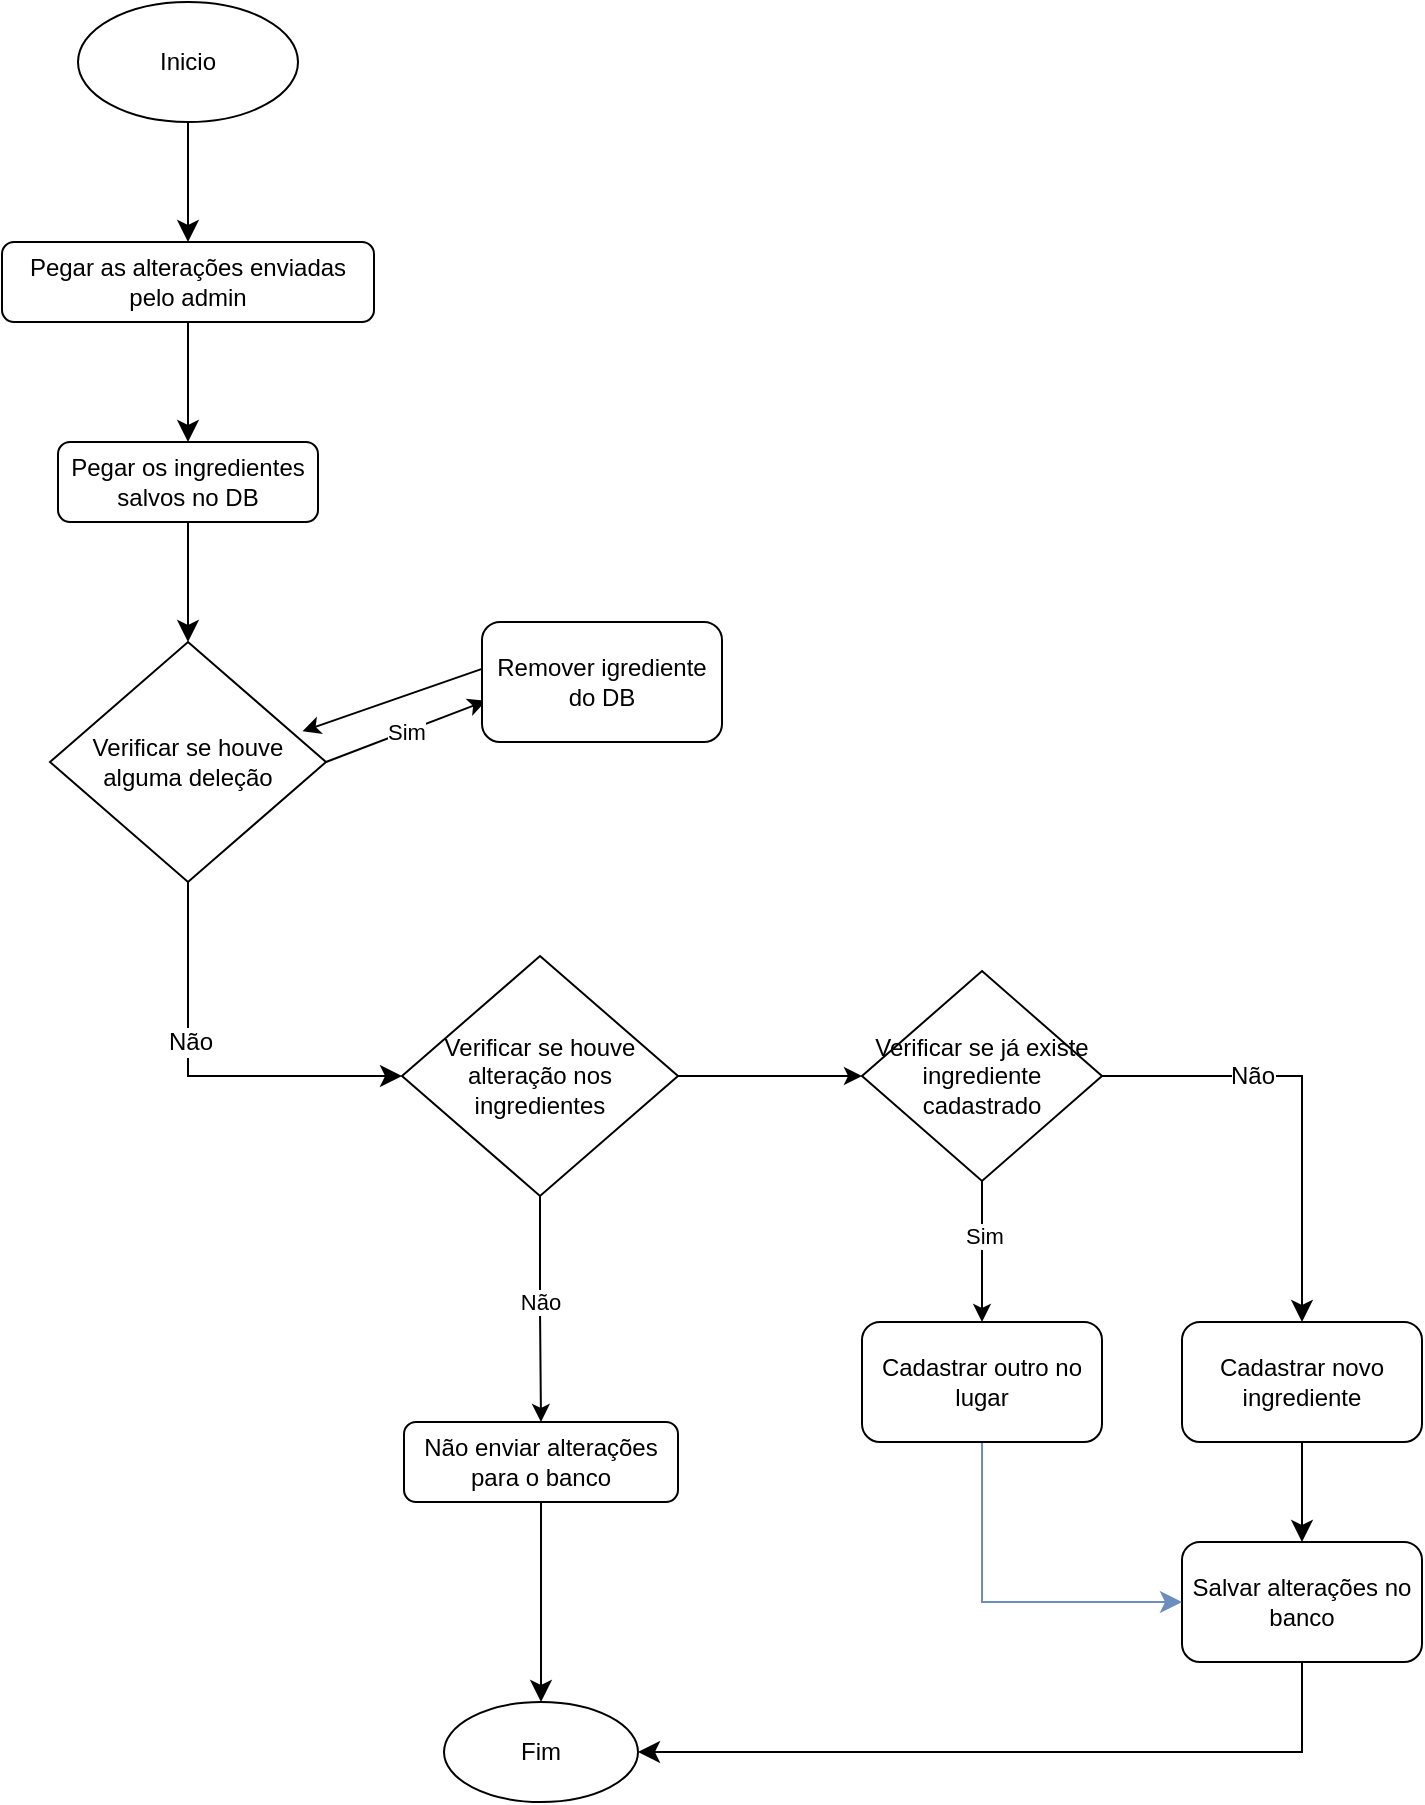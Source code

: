<mxfile version="23.1.5" type="device">
  <diagram id="C5RBs43oDa-KdzZeNtuy" name="Page-1">
    <mxGraphModel dx="2049" dy="1066" grid="1" gridSize="10" guides="1" tooltips="1" connect="1" arrows="1" fold="1" page="1" pageScale="1" pageWidth="827" pageHeight="1169" math="0" shadow="0">
      <root>
        <mxCell id="WIyWlLk6GJQsqaUBKTNV-0" />
        <mxCell id="WIyWlLk6GJQsqaUBKTNV-1" parent="WIyWlLk6GJQsqaUBKTNV-0" />
        <mxCell id="XBHnWaiwQgVuqUQzvNzM-3" style="edgeStyle=none;curved=1;rounded=0;orthogonalLoop=1;jettySize=auto;html=1;fontSize=12;startSize=8;endSize=8;" parent="WIyWlLk6GJQsqaUBKTNV-1" source="XBHnWaiwQgVuqUQzvNzM-0" target="XBHnWaiwQgVuqUQzvNzM-1" edge="1">
          <mxGeometry relative="1" as="geometry" />
        </mxCell>
        <mxCell id="XBHnWaiwQgVuqUQzvNzM-0" value="Inicio" style="ellipse;whiteSpace=wrap;html=1;" parent="WIyWlLk6GJQsqaUBKTNV-1" vertex="1">
          <mxGeometry x="118" y="40" width="110" height="60" as="geometry" />
        </mxCell>
        <mxCell id="XBHnWaiwQgVuqUQzvNzM-4" style="edgeStyle=none;curved=1;rounded=0;orthogonalLoop=1;jettySize=auto;html=1;fontSize=12;startSize=8;endSize=8;entryX=0.5;entryY=0;entryDx=0;entryDy=0;" parent="WIyWlLk6GJQsqaUBKTNV-1" source="XBHnWaiwQgVuqUQzvNzM-1" target="XBHnWaiwQgVuqUQzvNzM-11" edge="1">
          <mxGeometry relative="1" as="geometry" />
        </mxCell>
        <mxCell id="XBHnWaiwQgVuqUQzvNzM-1" value="Pegar as alterações enviadas pelo admin" style="rounded=1;whiteSpace=wrap;html=1;" parent="WIyWlLk6GJQsqaUBKTNV-1" vertex="1">
          <mxGeometry x="80" y="160" width="186" height="40" as="geometry" />
        </mxCell>
        <mxCell id="XBHnWaiwQgVuqUQzvNzM-7" style="edgeStyle=orthogonalEdgeStyle;rounded=0;orthogonalLoop=1;jettySize=auto;html=1;fontSize=12;startSize=8;endSize=8;entryX=0;entryY=0.5;entryDx=0;entryDy=0;exitX=0.5;exitY=1;exitDx=0;exitDy=0;" parent="WIyWlLk6GJQsqaUBKTNV-1" source="XBHnWaiwQgVuqUQzvNzM-2" target="XBHnWaiwQgVuqUQzvNzM-17" edge="1">
          <mxGeometry relative="1" as="geometry" />
        </mxCell>
        <mxCell id="XBHnWaiwQgVuqUQzvNzM-8" value="Não" style="edgeLabel;html=1;align=center;verticalAlign=middle;resizable=0;points=[];fontSize=12;" parent="XBHnWaiwQgVuqUQzvNzM-7" vertex="1" connectable="0">
          <mxGeometry x="-0.218" y="-2" relative="1" as="geometry">
            <mxPoint x="3" as="offset" />
          </mxGeometry>
        </mxCell>
        <mxCell id="koXxhAj0qqasAxv6l6Kb-0" style="rounded=0;orthogonalLoop=1;jettySize=auto;html=1;exitX=1;exitY=0.5;exitDx=0;exitDy=0;entryX=0.017;entryY=0.657;entryDx=0;entryDy=0;entryPerimeter=0;" edge="1" parent="WIyWlLk6GJQsqaUBKTNV-1" source="XBHnWaiwQgVuqUQzvNzM-2" target="XBHnWaiwQgVuqUQzvNzM-22">
          <mxGeometry relative="1" as="geometry" />
        </mxCell>
        <mxCell id="koXxhAj0qqasAxv6l6Kb-1" value="Sim" style="edgeLabel;html=1;align=center;verticalAlign=middle;resizable=0;points=[];" vertex="1" connectable="0" parent="koXxhAj0qqasAxv6l6Kb-0">
          <mxGeometry x="-0.009" relative="1" as="geometry">
            <mxPoint as="offset" />
          </mxGeometry>
        </mxCell>
        <mxCell id="XBHnWaiwQgVuqUQzvNzM-2" value="&lt;font style=&quot;font-size: 12px;&quot;&gt;Verificar se houve alguma deleção&lt;br&gt;&lt;/font&gt;" style="rhombus;whiteSpace=wrap;html=1;" parent="WIyWlLk6GJQsqaUBKTNV-1" vertex="1">
          <mxGeometry x="104" y="360" width="138" height="120" as="geometry" />
        </mxCell>
        <mxCell id="XBHnWaiwQgVuqUQzvNzM-10" style="edgeStyle=none;curved=1;rounded=0;orthogonalLoop=1;jettySize=auto;html=1;fontSize=12;startSize=8;endSize=8;" parent="WIyWlLk6GJQsqaUBKTNV-1" source="XBHnWaiwQgVuqUQzvNzM-6" target="XBHnWaiwQgVuqUQzvNzM-9" edge="1">
          <mxGeometry relative="1" as="geometry" />
        </mxCell>
        <mxCell id="XBHnWaiwQgVuqUQzvNzM-6" value="Não enviar alterações para o banco" style="rounded=1;whiteSpace=wrap;html=1;" parent="WIyWlLk6GJQsqaUBKTNV-1" vertex="1">
          <mxGeometry x="281" y="750" width="137" height="40" as="geometry" />
        </mxCell>
        <mxCell id="XBHnWaiwQgVuqUQzvNzM-9" value="Fim" style="ellipse;whiteSpace=wrap;html=1;" parent="WIyWlLk6GJQsqaUBKTNV-1" vertex="1">
          <mxGeometry x="301" y="890" width="97" height="50" as="geometry" />
        </mxCell>
        <mxCell id="XBHnWaiwQgVuqUQzvNzM-21" style="edgeStyle=none;curved=1;rounded=0;orthogonalLoop=1;jettySize=auto;html=1;entryX=0.5;entryY=0;entryDx=0;entryDy=0;fontSize=12;startSize=8;endSize=8;" parent="WIyWlLk6GJQsqaUBKTNV-1" source="XBHnWaiwQgVuqUQzvNzM-11" target="XBHnWaiwQgVuqUQzvNzM-2" edge="1">
          <mxGeometry relative="1" as="geometry" />
        </mxCell>
        <mxCell id="XBHnWaiwQgVuqUQzvNzM-11" value="Pegar os ingredientes salvos no DB" style="rounded=1;whiteSpace=wrap;html=1;" parent="WIyWlLk6GJQsqaUBKTNV-1" vertex="1">
          <mxGeometry x="108" y="260" width="130" height="40" as="geometry" />
        </mxCell>
        <mxCell id="koXxhAj0qqasAxv6l6Kb-5" style="edgeStyle=orthogonalEdgeStyle;rounded=0;orthogonalLoop=1;jettySize=auto;html=1;" edge="1" parent="WIyWlLk6GJQsqaUBKTNV-1" source="XBHnWaiwQgVuqUQzvNzM-17" target="XBHnWaiwQgVuqUQzvNzM-6">
          <mxGeometry relative="1" as="geometry" />
        </mxCell>
        <mxCell id="koXxhAj0qqasAxv6l6Kb-6" value="Não" style="edgeLabel;html=1;align=center;verticalAlign=middle;resizable=0;points=[];" vertex="1" connectable="0" parent="koXxhAj0qqasAxv6l6Kb-5">
          <mxGeometry x="-0.119" y="-3" relative="1" as="geometry">
            <mxPoint x="3" y="3" as="offset" />
          </mxGeometry>
        </mxCell>
        <mxCell id="koXxhAj0qqasAxv6l6Kb-7" style="edgeStyle=orthogonalEdgeStyle;rounded=0;orthogonalLoop=1;jettySize=auto;html=1;entryX=0;entryY=0.5;entryDx=0;entryDy=0;" edge="1" parent="WIyWlLk6GJQsqaUBKTNV-1" source="XBHnWaiwQgVuqUQzvNzM-17" target="XBHnWaiwQgVuqUQzvNzM-30">
          <mxGeometry relative="1" as="geometry" />
        </mxCell>
        <mxCell id="XBHnWaiwQgVuqUQzvNzM-17" value="Verificar se houve alteração nos ingredientes" style="rhombus;whiteSpace=wrap;html=1;" parent="WIyWlLk6GJQsqaUBKTNV-1" vertex="1">
          <mxGeometry x="280" y="517" width="138" height="120" as="geometry" />
        </mxCell>
        <mxCell id="koXxhAj0qqasAxv6l6Kb-3" style="rounded=0;orthogonalLoop=1;jettySize=auto;html=1;entryX=0.915;entryY=0.372;entryDx=0;entryDy=0;exitX=-0.003;exitY=0.393;exitDx=0;exitDy=0;exitPerimeter=0;entryPerimeter=0;" edge="1" parent="WIyWlLk6GJQsqaUBKTNV-1" source="XBHnWaiwQgVuqUQzvNzM-22" target="XBHnWaiwQgVuqUQzvNzM-2">
          <mxGeometry relative="1" as="geometry" />
        </mxCell>
        <mxCell id="XBHnWaiwQgVuqUQzvNzM-22" value="Remover igrediente do DB" style="rounded=1;whiteSpace=wrap;html=1;" parent="WIyWlLk6GJQsqaUBKTNV-1" vertex="1">
          <mxGeometry x="320" y="350" width="120" height="60" as="geometry" />
        </mxCell>
        <mxCell id="XBHnWaiwQgVuqUQzvNzM-39" style="edgeStyle=orthogonalEdgeStyle;rounded=0;orthogonalLoop=1;jettySize=auto;html=1;entryX=0.5;entryY=0;entryDx=0;entryDy=0;fontSize=12;startSize=8;endSize=8;exitX=1;exitY=0.5;exitDx=0;exitDy=0;" parent="WIyWlLk6GJQsqaUBKTNV-1" source="XBHnWaiwQgVuqUQzvNzM-30" target="XBHnWaiwQgVuqUQzvNzM-36" edge="1">
          <mxGeometry relative="1" as="geometry" />
        </mxCell>
        <mxCell id="XBHnWaiwQgVuqUQzvNzM-40" value="Não" style="edgeLabel;html=1;align=center;verticalAlign=middle;resizable=0;points=[];fontSize=12;" parent="XBHnWaiwQgVuqUQzvNzM-39" vertex="1" connectable="0">
          <mxGeometry x="-0.333" y="-5" relative="1" as="geometry">
            <mxPoint y="-5" as="offset" />
          </mxGeometry>
        </mxCell>
        <mxCell id="koXxhAj0qqasAxv6l6Kb-8" style="edgeStyle=orthogonalEdgeStyle;rounded=0;orthogonalLoop=1;jettySize=auto;html=1;" edge="1" parent="WIyWlLk6GJQsqaUBKTNV-1" source="XBHnWaiwQgVuqUQzvNzM-30" target="XBHnWaiwQgVuqUQzvNzM-54">
          <mxGeometry relative="1" as="geometry" />
        </mxCell>
        <mxCell id="koXxhAj0qqasAxv6l6Kb-9" value="Sim" style="edgeLabel;html=1;align=center;verticalAlign=middle;resizable=0;points=[];" vertex="1" connectable="0" parent="koXxhAj0qqasAxv6l6Kb-8">
          <mxGeometry x="-0.226" y="1" relative="1" as="geometry">
            <mxPoint as="offset" />
          </mxGeometry>
        </mxCell>
        <mxCell id="XBHnWaiwQgVuqUQzvNzM-30" value="Verificar se já existe ingrediente cadastrado" style="rhombus;whiteSpace=wrap;html=1;" parent="WIyWlLk6GJQsqaUBKTNV-1" vertex="1">
          <mxGeometry x="510" y="524.5" width="120" height="105" as="geometry" />
        </mxCell>
        <mxCell id="XBHnWaiwQgVuqUQzvNzM-44" value="" style="edgeStyle=none;curved=1;rounded=0;orthogonalLoop=1;jettySize=auto;html=1;fontSize=12;startSize=8;endSize=8;" parent="WIyWlLk6GJQsqaUBKTNV-1" source="XBHnWaiwQgVuqUQzvNzM-36" target="XBHnWaiwQgVuqUQzvNzM-43" edge="1">
          <mxGeometry relative="1" as="geometry" />
        </mxCell>
        <mxCell id="XBHnWaiwQgVuqUQzvNzM-36" value="Cadastrar novo ingrediente" style="rounded=1;whiteSpace=wrap;html=1;" parent="WIyWlLk6GJQsqaUBKTNV-1" vertex="1">
          <mxGeometry x="670" y="700" width="120" height="60" as="geometry" />
        </mxCell>
        <mxCell id="XBHnWaiwQgVuqUQzvNzM-45" style="edgeStyle=orthogonalEdgeStyle;rounded=0;orthogonalLoop=1;jettySize=auto;html=1;entryX=1;entryY=0.5;entryDx=0;entryDy=0;fontSize=12;startSize=8;endSize=8;exitX=0.5;exitY=1;exitDx=0;exitDy=0;" parent="WIyWlLk6GJQsqaUBKTNV-1" source="XBHnWaiwQgVuqUQzvNzM-43" target="XBHnWaiwQgVuqUQzvNzM-9" edge="1">
          <mxGeometry relative="1" as="geometry" />
        </mxCell>
        <mxCell id="XBHnWaiwQgVuqUQzvNzM-43" value="Salvar alterações no banco" style="whiteSpace=wrap;html=1;rounded=1;" parent="WIyWlLk6GJQsqaUBKTNV-1" vertex="1">
          <mxGeometry x="670" y="810" width="120" height="60" as="geometry" />
        </mxCell>
        <mxCell id="XBHnWaiwQgVuqUQzvNzM-56" style="edgeStyle=orthogonalEdgeStyle;rounded=0;orthogonalLoop=1;jettySize=auto;html=1;fontSize=12;startSize=8;endSize=8;fillColor=#dae8fc;strokeColor=#6c8ebf;exitX=0.5;exitY=1;exitDx=0;exitDy=0;" parent="WIyWlLk6GJQsqaUBKTNV-1" source="XBHnWaiwQgVuqUQzvNzM-54" target="XBHnWaiwQgVuqUQzvNzM-43" edge="1">
          <mxGeometry relative="1" as="geometry">
            <Array as="points">
              <mxPoint x="570" y="840" />
            </Array>
          </mxGeometry>
        </mxCell>
        <mxCell id="XBHnWaiwQgVuqUQzvNzM-54" value="Cadastrar outro no lugar" style="rounded=1;whiteSpace=wrap;html=1;" parent="WIyWlLk6GJQsqaUBKTNV-1" vertex="1">
          <mxGeometry x="510" y="700" width="120" height="60" as="geometry" />
        </mxCell>
      </root>
    </mxGraphModel>
  </diagram>
</mxfile>
